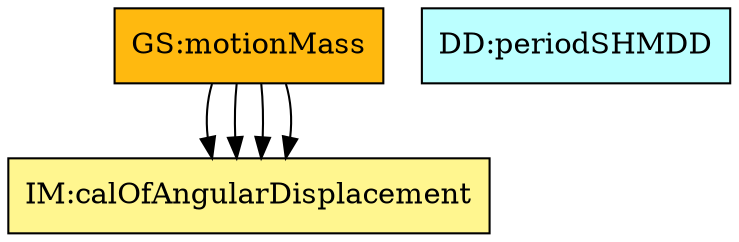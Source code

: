 digraph allvsr {
	instance:calcAngPos -> theory:angularDisplacementIM;
	instance:outputValues -> theory:angularDisplacementIM;
	instance:calcAngPos -> theory:angularDisplacementIM;
	instance:outputValues -> theory:angularDisplacementIM;


	instance:twoDMotion	[shape=box, color=black, style=filled, fillcolor=mistyrose, label="A:twoDMotion"];
	instance:cartSys	[shape=box, color=black, style=filled, fillcolor=mistyrose, label="A:cartSys"];
	instance:cartSysR	[shape=box, color=black, style=filled, fillcolor=mistyrose, label="A:cartSysR"];
	instance:yAxisDir	[shape=box, color=black, style=filled, fillcolor=mistyrose, label="A:yAxisDir"];

	subgraph A {
	rank="same"
	{instance:twoDMotion, instance:cartSys, instance:cartSysR, instance:yAxisDir}
	}

	dataDefn:ixPos	[shape=box, color=black, style=filled, fillcolor=paleturquoise1, label="DD:positionIX"];
	dataDefn:iyPos	[shape=box, color=black, style=filled, fillcolor=paleturquoise1, label="DD:positionIY"];
	dataDefn:frequency	[shape=box, color=black, style=filled, fillcolor=paleturquoise1, label="DD:frequencyDD"];
	dataDefn:angularFrequency	[shape=box, color=black, style=filled, fillcolor=paleturquoise1, label="DD:angFrequencyDD"];
	dataDefn:period	[shape=box, color=black, style=filled, fillcolor=paleturquoise1, label="DD:periodSHMDD"];

	subgraph DD {
	rank="same"
	{dataDefn:ixPos, dataDefn:iyPos, dataDefn:frequency, dataDefn:angularFrequency, dataDefn:period}
	}

	theory:accelerationTM	[shape=box, color=black, style=filled, fillcolor=pink, label="TM:acceleration"];
	theory:velocityTM	[shape=box, color=black, style=filled, fillcolor=pink, label="TM:velocity"];
	theory:newtonSL	[shape=box, color=black, style=filled, fillcolor=pink, label="TM:NewtonSecLawMot"];
	theory:newtonSLR	[shape=box, color=black, style=filled, fillcolor=pink, label="TM:NewtonSecLawRotMot"];

	subgraph TM {
	rank="same"
	{theory:accelerationTM, theory:velocityTM, theory:newtonSL, theory:newtonSLR}
	}

	theory:xVel	[shape=box, color=black, style=filled, fillcolor=palegreen, label="GD:velocityIX"];
	theory:yVel	[shape=box, color=black, style=filled, fillcolor=palegreen, label="GD:velocityIY"];
	theory:xScalAcc	[shape=box, color=black, style=filled, fillcolor=palegreen, label="GD:accelerationIX"];
	theory:yScalAcc	[shape=box, color=black, style=filled, fillcolor=palegreen, label="GD:accelerationIY"];
	theory:hForceOnPendulum	[shape=box, color=black, style=filled, fillcolor=palegreen, label="GD:hForceOnPendulum"];
	theory:vForceOnPendulum	[shape=box, color=black, style=filled, fillcolor=palegreen, label="GD:vForceOnPendulum"];
	theory:angFrequencyGD	[shape=box, color=black, style=filled, fillcolor=palegreen, label="GD:angFrequencyGD"];
	theory:periodPendGD	[shape=box, color=black, style=filled, fillcolor=palegreen, label="GD:periodPend"];

	subgraph GD {
	rank="same"
	{theory:xVel, theory:yVel, theory:xScalAcc, theory:yScalAcc, theory:hForceOnPendulum, theory:vForceOnPendulum, theory:angFrequencyGD, theory:periodPendGD}
	}

	theory:angularDisplacementIM	[shape=box, color=black, style=filled, fillcolor=khaki1, label="IM:calOfAngularDisplacement"];

	subgraph IM {
	rank="same"
	{theory:angularDisplacementIM}
	}

	instance:verifyInptVals	[shape=box, color=black, style=filled, fillcolor=ivory, label="FR:verifyInptVals"];
	instance:calcAngPos	[shape=box, color=black, style=filled, fillcolor=ivory, label="FR:calcAngPos"];
	instance:outputValues	[shape=box, color=black, style=filled, fillcolor=ivory, label="FR:outputValues"];
	instance:correct	[shape=box, color=black, style=filled, fillcolor=ivory, label="NFR:correct"];
	instance:portable	[shape=box, color=black, style=filled, fillcolor=ivory, label="NFR:portable"];
	instance:inputValues	[shape=box, color=black, style=filled, fillcolor=ivory, label="FR:inputValues"];
	instance:verifyInptVals	[shape=box, color=black, style=filled, fillcolor=ivory, label="FR:verifyInptVals"];
	instance:calcAngPos	[shape=box, color=black, style=filled, fillcolor=ivory, label="FR:calcAngPos"];
	instance:outputValues	[shape=box, color=black, style=filled, fillcolor=ivory, label="FR:outputValues"];

	subgraph FR {
	rank="same"
	{instance:verifyInptVals, instance:calcAngPos, instance:outputValues, instance:correct, instance:portable, instance:inputValues, instance:verifyInptVals, instance:calcAngPos, instance:outputValues}
	}

	instance:motionMass	[shape=box, color=black, style=filled, fillcolor=darkgoldenrod1, label="GS:motionMass"];

	subgraph GS {
	rank="same"
	{instance:motionMass}
	}

}

